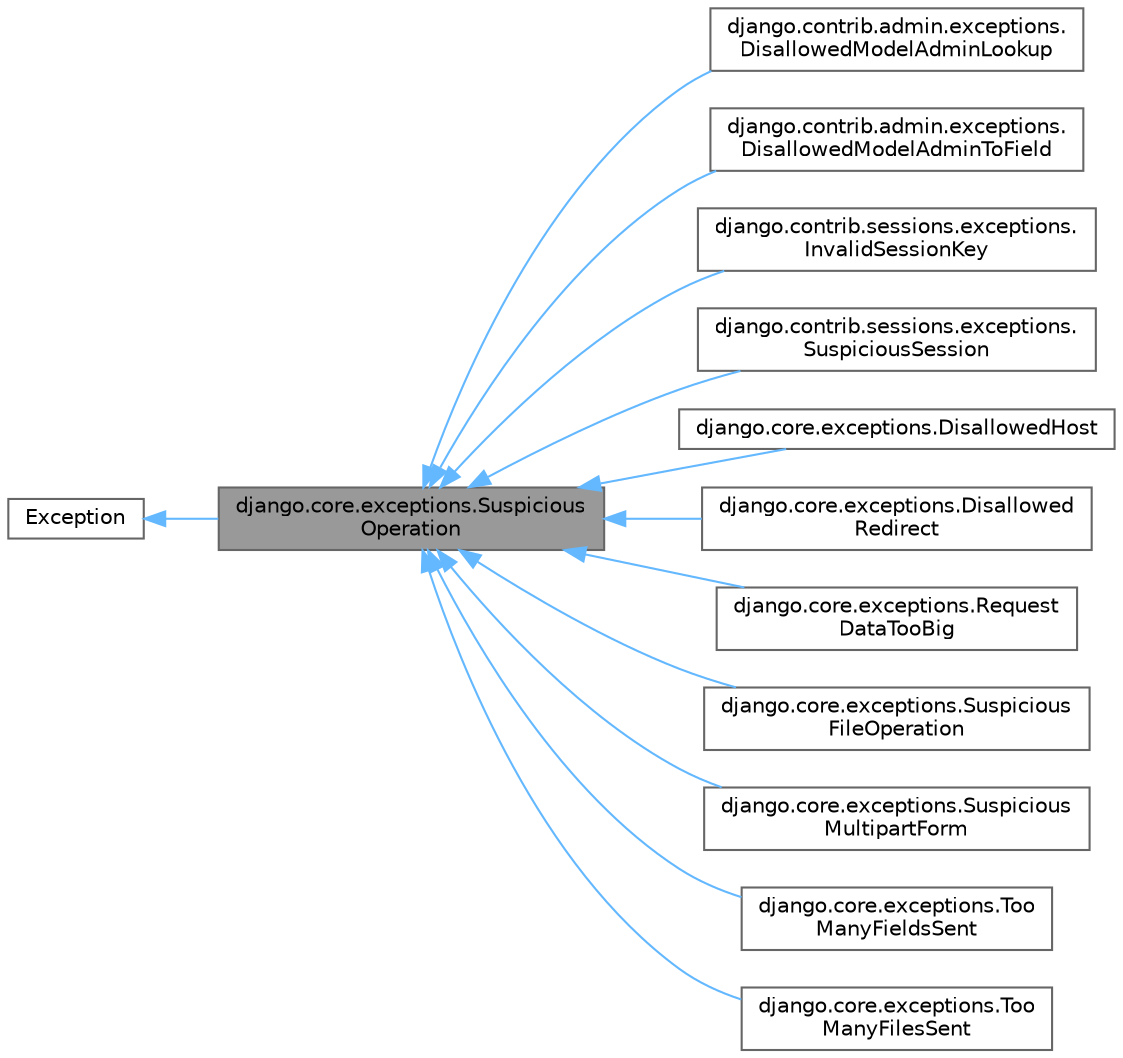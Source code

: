 digraph "django.core.exceptions.SuspiciousOperation"
{
 // LATEX_PDF_SIZE
  bgcolor="transparent";
  edge [fontname=Helvetica,fontsize=10,labelfontname=Helvetica,labelfontsize=10];
  node [fontname=Helvetica,fontsize=10,shape=box,height=0.2,width=0.4];
  rankdir="LR";
  Node1 [id="Node000001",label="django.core.exceptions.Suspicious\lOperation",height=0.2,width=0.4,color="gray40", fillcolor="grey60", style="filled", fontcolor="black",tooltip=" "];
  Node2 -> Node1 [id="edge1_Node000001_Node000002",dir="back",color="steelblue1",style="solid",tooltip=" "];
  Node2 [id="Node000002",label="Exception",height=0.2,width=0.4,color="gray40", fillcolor="white", style="filled",tooltip=" "];
  Node1 -> Node3 [id="edge2_Node000001_Node000003",dir="back",color="steelblue1",style="solid",tooltip=" "];
  Node3 [id="Node000003",label="django.contrib.admin.exceptions.\lDisallowedModelAdminLookup",height=0.2,width=0.4,color="gray40", fillcolor="white", style="filled",URL="$classdjango_1_1contrib_1_1admin_1_1exceptions_1_1_disallowed_model_admin_lookup.html",tooltip=" "];
  Node1 -> Node4 [id="edge3_Node000001_Node000004",dir="back",color="steelblue1",style="solid",tooltip=" "];
  Node4 [id="Node000004",label="django.contrib.admin.exceptions.\lDisallowedModelAdminToField",height=0.2,width=0.4,color="gray40", fillcolor="white", style="filled",URL="$classdjango_1_1contrib_1_1admin_1_1exceptions_1_1_disallowed_model_admin_to_field.html",tooltip=" "];
  Node1 -> Node5 [id="edge4_Node000001_Node000005",dir="back",color="steelblue1",style="solid",tooltip=" "];
  Node5 [id="Node000005",label="django.contrib.sessions.exceptions.\lInvalidSessionKey",height=0.2,width=0.4,color="gray40", fillcolor="white", style="filled",URL="$classdjango_1_1contrib_1_1sessions_1_1exceptions_1_1_invalid_session_key.html",tooltip=" "];
  Node1 -> Node6 [id="edge5_Node000001_Node000006",dir="back",color="steelblue1",style="solid",tooltip=" "];
  Node6 [id="Node000006",label="django.contrib.sessions.exceptions.\lSuspiciousSession",height=0.2,width=0.4,color="gray40", fillcolor="white", style="filled",URL="$classdjango_1_1contrib_1_1sessions_1_1exceptions_1_1_suspicious_session.html",tooltip=" "];
  Node1 -> Node7 [id="edge6_Node000001_Node000007",dir="back",color="steelblue1",style="solid",tooltip=" "];
  Node7 [id="Node000007",label="django.core.exceptions.DisallowedHost",height=0.2,width=0.4,color="gray40", fillcolor="white", style="filled",URL="$classdjango_1_1core_1_1exceptions_1_1_disallowed_host.html",tooltip=" "];
  Node1 -> Node8 [id="edge7_Node000001_Node000008",dir="back",color="steelblue1",style="solid",tooltip=" "];
  Node8 [id="Node000008",label="django.core.exceptions.Disallowed\lRedirect",height=0.2,width=0.4,color="gray40", fillcolor="white", style="filled",URL="$classdjango_1_1core_1_1exceptions_1_1_disallowed_redirect.html",tooltip=" "];
  Node1 -> Node9 [id="edge8_Node000001_Node000009",dir="back",color="steelblue1",style="solid",tooltip=" "];
  Node9 [id="Node000009",label="django.core.exceptions.Request\lDataTooBig",height=0.2,width=0.4,color="gray40", fillcolor="white", style="filled",URL="$classdjango_1_1core_1_1exceptions_1_1_request_data_too_big.html",tooltip=" "];
  Node1 -> Node10 [id="edge9_Node000001_Node000010",dir="back",color="steelblue1",style="solid",tooltip=" "];
  Node10 [id="Node000010",label="django.core.exceptions.Suspicious\lFileOperation",height=0.2,width=0.4,color="gray40", fillcolor="white", style="filled",URL="$classdjango_1_1core_1_1exceptions_1_1_suspicious_file_operation.html",tooltip=" "];
  Node1 -> Node11 [id="edge10_Node000001_Node000011",dir="back",color="steelblue1",style="solid",tooltip=" "];
  Node11 [id="Node000011",label="django.core.exceptions.Suspicious\lMultipartForm",height=0.2,width=0.4,color="gray40", fillcolor="white", style="filled",URL="$classdjango_1_1core_1_1exceptions_1_1_suspicious_multipart_form.html",tooltip=" "];
  Node1 -> Node12 [id="edge11_Node000001_Node000012",dir="back",color="steelblue1",style="solid",tooltip=" "];
  Node12 [id="Node000012",label="django.core.exceptions.Too\lManyFieldsSent",height=0.2,width=0.4,color="gray40", fillcolor="white", style="filled",URL="$classdjango_1_1core_1_1exceptions_1_1_too_many_fields_sent.html",tooltip=" "];
  Node1 -> Node13 [id="edge12_Node000001_Node000013",dir="back",color="steelblue1",style="solid",tooltip=" "];
  Node13 [id="Node000013",label="django.core.exceptions.Too\lManyFilesSent",height=0.2,width=0.4,color="gray40", fillcolor="white", style="filled",URL="$classdjango_1_1core_1_1exceptions_1_1_too_many_files_sent.html",tooltip=" "];
}
